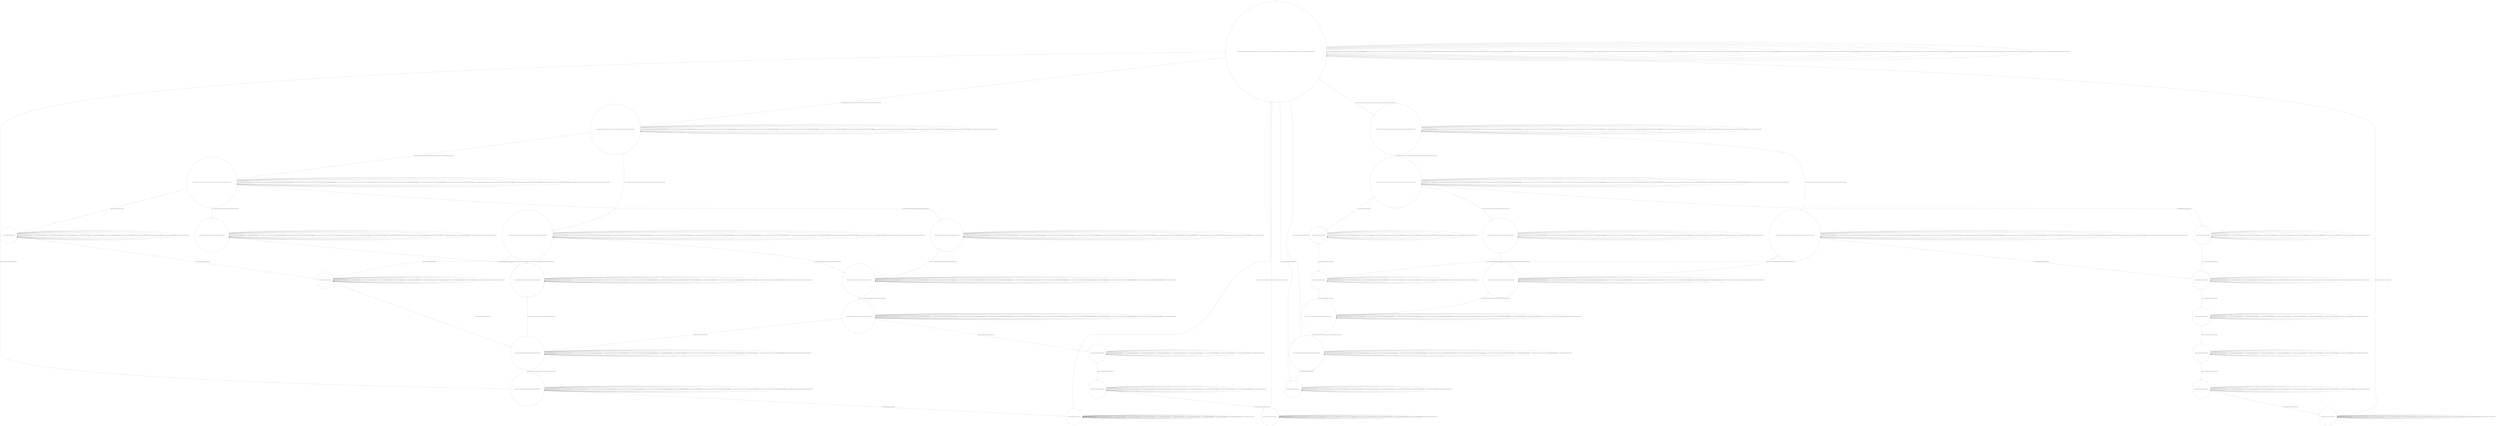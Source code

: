 digraph g {
	edge [lblstyle="above, sloped"];
	s0 [shape="circle" label="0@[((DOL and TEA and not TON and not CAP and not EUR and not COF) or (EUR and COF and not DOL and not TEA and not TON and not CAP) or (DOL and CAP and TON and not TEA and not EUR and not COF) or (EUR and CAP and TON and not DOL and not TEA and not COF) or (EUR and COF and TEA and TON and not DOL and not CAP) or (DOL and COF and TEA and CAP and TON and not EUR))]"];
	s1 [shape="circle" label="1@[((DOL and TEA and not TON and not CAP and not EUR and not COF) or (DOL and CAP and TON and not TEA and not EUR and not COF) or (DOL and COF and TEA and CAP and TON and not EUR))]"];
	s2 [shape="circle" label="2@[((EUR and COF and not DOL and not TEA and not TON and not CAP) or (EUR and CAP and TON and not DOL and not TEA and not COF) or (EUR and COF and TEA and TON and not DOL and not CAP))]"];
	s3 [shape="circle" label="3@[((DOL and TEA and not TON and not CAP and not EUR and not COF) or (DOL and CAP and TON and not TEA and not EUR and not COF) or (DOL and COF and TEA and CAP and TON and not EUR))]"];
	s4 [shape="circle" label="4@[((DOL and TEA and not TON and not CAP and not EUR and not COF) or (DOL and CAP and TON and not TEA and not EUR and not COF) or (DOL and COF and TEA and CAP and TON and not EUR))]"];
	s5 [shape="circle" label="5@[((EUR and COF and not DOL and not TEA and not TON and not CAP) or (EUR and CAP and TON and not DOL and not TEA and not COF) or (EUR and COF and TEA and TON and not DOL and not CAP))]"];
	s6 [shape="circle" label="6@[((EUR and COF and not DOL and not TEA and not TON and not CAP) or (EUR and CAP and TON and not DOL and not TEA and not COF) or (EUR and COF and TEA and TON and not DOL and not CAP))]"];
	s7 [shape="circle" label="7@[((DOL and CAP and TON and not TEA and not EUR and not COF) or (DOL and COF and TEA and CAP and TON and not EUR))]"];
	s8 [shape="circle" label="8@[((DOL and TEA and not TON and not CAP and not EUR and not COF) or (DOL and COF and TEA and CAP and TON and not EUR))]"];
	s9 [shape="circle" label="9@[((DOL and CAP and TON and not TEA and not EUR and not COF) or (DOL and COF and TEA and CAP and TON and not EUR))]"];
	s10 [shape="circle" label="10@[((DOL and TEA and not TON and not CAP and not EUR and not COF) or (DOL and COF and TEA and CAP and TON and not EUR))]"];
	s11 [shape="circle" label="11@[((EUR and CAP and TON and not DOL and not TEA and not COF))]"];
	s12 [shape="circle" label="12@[((EUR and COF and not DOL and not TEA and not TON and not CAP) or (EUR and COF and TEA and TON and not DOL and not CAP))]"];
	s13 [shape="circle" label="13@[((EUR and COF and TEA and TON and not DOL and not CAP))]"];
	s14 [shape="circle" label="14@[((EUR and CAP and TON and not DOL and not TEA and not COF))]"];
	s15 [shape="circle" label="15@[((EUR and COF and not DOL and not TEA and not TON and not CAP) or (EUR and COF and TEA and TON and not DOL and not CAP))]"];
	s16 [shape="circle" label="16@[((EUR and COF and TEA and TON and not DOL and not CAP))]"];
	s17 [shape="circle" label="17@[((DOL and CAP and TON and not TEA and not EUR and not COF) or (DOL and COF and TEA and CAP and TON and not EUR))]"];
	s18 [shape="circle" label="18@[((DOL and TEA and not TON and not CAP and not EUR and not COF) or (DOL and COF and TEA and CAP and TON and not EUR))]"];
	s19 [shape="circle" label="19@[((EUR and CAP and TON and not DOL and not TEA and not COF))]"];
	s20 [shape="circle" label="20@[((EUR and COF and not DOL and not TEA and not TON and not CAP) or (EUR and COF and TEA and TON and not DOL and not CAP))]"];
	s21 [shape="circle" label="21@[((DOL and CAP and TON and not TEA and not EUR and not COF))]"];
	s22 [shape="circle" label="22@[((DOL and TEA and not TON and not CAP and not EUR and not COF) or (DOL and COF and TEA and CAP and TON and not EUR))]"];
	s23 [shape="circle" label="23@[((EUR and CAP and TON and not DOL and not TEA and not COF))]"];
	s24 [shape="circle" label="24@[((EUR and COF and not DOL and not TEA and not TON and not CAP) or (EUR and COF and TEA and TON and not DOL and not CAP))]"];
	s25 [shape="circle" label="25@[((DOL and CAP and TON and not TEA and not EUR and not COF))]"];
	s26 [shape="circle" label="26@[((EUR and CAP and TON and not DOL and not TEA and not COF))]"];
	s27 [shape="circle" label="27@[((EUR and COF and TEA and TON and not DOL and not CAP))]"];
	s28 [shape="circle" label="28@[((DOL and CAP and TON and not TEA and not EUR and not COF))]"];
	s29 [shape="circle" label="29@[((EUR and CAP and TON and not DOL and not TEA and not COF))]"];
	s30 [shape="circle" label="30@[((DOL and COF and TEA and CAP and TON and not EUR))]"];
	s31 [shape="circle" label="31@[((DOL and COF and TEA and CAP and TON and not EUR))]"];
	s32 [shape="circle" label="32@[((DOL and COF and TEA and CAP and TON and not EUR))]"];
	s0 -> s0 [label="cap / nok() [((DOL and CAP and TON and not TEA and not EUR and not COF) or (EUR and CAP and TON and not DOL and not TEA and not COF) or (DOL and COF and TEA and CAP and TON and not EUR))]"];
	s0 -> s0 [label="coffee / nok() [((EUR and COF and not DOL and not TEA and not TON and not CAP) or (DOL and CAP and TON and not TEA and not EUR and not COF) or (EUR and CAP and TON and not DOL and not TEA and not COF) or (EUR and COF and TEA and TON and not DOL and not CAP) or (DOL and COF and TEA and CAP and TON and not EUR))]"];
	s0 -> s0 [label="cup_taken / nok() [((DOL and TEA and not TON and not CAP and not EUR and not COF) or (EUR and COF and not DOL and not TEA and not TON and not CAP) or (DOL and CAP and TON and not TEA and not EUR and not COF) or (EUR and CAP and TON and not DOL and not TEA and not COF) or (EUR and COF and TEA and TON and not DOL and not CAP) or (DOL and COF and TEA and CAP and TON and not EUR))]"];
	s0 -> s0 [label="display_done / nok() [((DOL and TEA and not TON and not CAP and not EUR and not COF) or (EUR and COF and not DOL and not TEA and not TON and not CAP) or (DOL and CAP and TON and not TEA and not EUR and not COF) or (EUR and CAP and TON and not DOL and not TEA and not COF) or (EUR and COF and TEA and TON and not DOL and not CAP) or (DOL and COF and TEA and CAP and TON and not EUR))]"];
	s0 -> s1 [label="dollar / ok() [((DOL and TEA and not TON and not CAP and not EUR and not COF) or (DOL and CAP and TON and not TEA and not EUR and not COF) or (DOL and COF and TEA and CAP and TON and not EUR))]"];
	s0 -> s2 [label="euro / ok() [((EUR and COF and not DOL and not TEA and not TON and not CAP) or (EUR and CAP and TON and not DOL and not TEA and not COF) or (EUR and COF and TEA and TON and not DOL and not CAP))]"];
	s0 -> s0 [label="no_sugar / nok() [((DOL and TEA and not TON and not CAP and not EUR and not COF) or (EUR and COF and not DOL and not TEA and not TON and not CAP) or (DOL and CAP and TON and not TEA and not EUR and not COF) or (EUR and CAP and TON and not DOL and not TEA and not COF) or (EUR and COF and TEA and TON and not DOL and not CAP) or (DOL and COF and TEA and CAP and TON and not EUR))]"];
	s0 -> s0 [label="pour_coffee / nok() [((EUR and COF and not DOL and not TEA and not TON and not CAP) or (DOL and CAP and TON and not TEA and not EUR and not COF) or (EUR and CAP and TON and not DOL and not TEA and not COF) or (EUR and COF and TEA and TON and not DOL and not CAP) or (DOL and COF and TEA and CAP and TON and not EUR))]"];
	s0 -> s0 [label="pour_milk / nok() [((DOL and CAP and TON and not TEA and not EUR and not COF) or (EUR and CAP and TON and not DOL and not TEA and not COF) or (DOL and COF and TEA and CAP and TON and not EUR))]"];
	s0 -> s0 [label="pour_sugar / nok() [((DOL and TEA and not TON and not CAP and not EUR and not COF) or (EUR and COF and not DOL and not TEA and not TON and not CAP) or (DOL and CAP and TON and not TEA and not EUR and not COF) or (EUR and CAP and TON and not DOL and not TEA and not COF) or (EUR and COF and TEA and TON and not DOL and not CAP) or (DOL and COF and TEA and CAP and TON and not EUR))]"];
	s0 -> s0 [label="pour_tea / nok() [((DOL and TEA and not TON and not CAP and not EUR and not COF) or (EUR and COF and TEA and TON and not DOL and not CAP) or (DOL and COF and TEA and CAP and TON and not EUR))]"];
	s0 -> s0 [label="ring / nok() [((DOL and CAP and TON and not TEA and not EUR and not COF) or (EUR and CAP and TON and not DOL and not TEA and not COF) or (EUR and COF and TEA and TON and not DOL and not CAP) or (DOL and COF and TEA and CAP and TON and not EUR))]"];
	s0 -> s0 [label="sugar / nok() [((DOL and TEA and not TON and not CAP and not EUR and not COF) or (EUR and COF and not DOL and not TEA and not TON and not CAP) or (DOL and CAP and TON and not TEA and not EUR and not COF) or (EUR and CAP and TON and not DOL and not TEA and not COF) or (EUR and COF and TEA and TON and not DOL and not CAP) or (DOL and COF and TEA and CAP and TON and not EUR))]"];
	s0 -> s0 [label="tea / nok() [((DOL and TEA and not TON and not CAP and not EUR and not COF) or (EUR and COF and TEA and TON and not DOL and not CAP) or (DOL and COF and TEA and CAP and TON and not EUR))]"];
	s1 -> s1 [label="cap / nok() [((DOL and CAP and TON and not TEA and not EUR and not COF) or (DOL and COF and TEA and CAP and TON and not EUR))]"];
	s1 -> s1 [label="coffee / nok() [((DOL and CAP and TON and not TEA and not EUR and not COF) or (DOL and COF and TEA and CAP and TON and not EUR))]"];
	s1 -> s1 [label="cup_taken / nok() [((DOL and TEA and not TON and not CAP and not EUR and not COF) or (DOL and CAP and TON and not TEA and not EUR and not COF) or (DOL and COF and TEA and CAP and TON and not EUR))]"];
	s1 -> s1 [label="display_done / nok() [((DOL and TEA and not TON and not CAP and not EUR and not COF) or (DOL and CAP and TON and not TEA and not EUR and not COF) or (DOL and COF and TEA and CAP and TON and not EUR))]"];
	s1 -> s1 [label="dollar / nok() [((DOL and TEA and not TON and not CAP and not EUR and not COF) or (DOL and CAP and TON and not TEA and not EUR and not COF) or (DOL and COF and TEA and CAP and TON and not EUR))]"];
	s1 -> s3 [label="no_sugar / ok() [((DOL and TEA and not TON and not CAP and not EUR and not COF) or (DOL and CAP and TON and not TEA and not EUR and not COF) or (DOL and COF and TEA and CAP and TON and not EUR))]"];
	s1 -> s1 [label="pour_coffee / nok() [((DOL and CAP and TON and not TEA and not EUR and not COF) or (DOL and COF and TEA and CAP and TON and not EUR))]"];
	s1 -> s1 [label="pour_milk / nok() [((DOL and CAP and TON and not TEA and not EUR and not COF) or (DOL and COF and TEA and CAP and TON and not EUR))]"];
	s1 -> s1 [label="pour_sugar / nok() [((DOL and TEA and not TON and not CAP and not EUR and not COF) or (DOL and CAP and TON and not TEA and not EUR and not COF) or (DOL and COF and TEA and CAP and TON and not EUR))]"];
	s1 -> s1 [label="pour_tea / nok() [((DOL and TEA and not TON and not CAP and not EUR and not COF) or (DOL and COF and TEA and CAP and TON and not EUR))]"];
	s1 -> s1 [label="ring / nok() [((DOL and CAP and TON and not TEA and not EUR and not COF) or (DOL and COF and TEA and CAP and TON and not EUR))]"];
	s1 -> s4 [label="sugar / ok() [((DOL and TEA and not TON and not CAP and not EUR and not COF) or (DOL and CAP and TON and not TEA and not EUR and not COF) or (DOL and COF and TEA and CAP and TON and not EUR))]"];
	s1 -> s1 [label="tea / nok() [((DOL and TEA and not TON and not CAP and not EUR and not COF) or (DOL and COF and TEA and CAP and TON and not EUR))]"];
	s2 -> s2 [label="cap / nok() [((EUR and CAP and TON and not DOL and not TEA and not COF))]"];
	s2 -> s2 [label="coffee / nok() [((EUR and COF and not DOL and not TEA and not TON and not CAP) or (EUR and CAP and TON and not DOL and not TEA and not COF) or (EUR and COF and TEA and TON and not DOL and not CAP))]"];
	s2 -> s2 [label="cup_taken / nok() [((EUR and COF and not DOL and not TEA and not TON and not CAP) or (EUR and CAP and TON and not DOL and not TEA and not COF) or (EUR and COF and TEA and TON and not DOL and not CAP))]"];
	s2 -> s2 [label="display_done / nok() [((EUR and COF and not DOL and not TEA and not TON and not CAP) or (EUR and CAP and TON and not DOL and not TEA and not COF) or (EUR and COF and TEA and TON and not DOL and not CAP))]"];
	s2 -> s2 [label="euro / nok() [((EUR and COF and not DOL and not TEA and not TON and not CAP) or (EUR and CAP and TON and not DOL and not TEA and not COF) or (EUR and COF and TEA and TON and not DOL and not CAP))]"];
	s2 -> s5 [label="no_sugar / ok() [((EUR and COF and not DOL and not TEA and not TON and not CAP) or (EUR and CAP and TON and not DOL and not TEA and not COF) or (EUR and COF and TEA and TON and not DOL and not CAP))]"];
	s2 -> s2 [label="pour_coffee / nok() [((EUR and COF and not DOL and not TEA and not TON and not CAP) or (EUR and CAP and TON and not DOL and not TEA and not COF) or (EUR and COF and TEA and TON and not DOL and not CAP))]"];
	s2 -> s2 [label="pour_milk / nok() [((EUR and CAP and TON and not DOL and not TEA and not COF))]"];
	s2 -> s2 [label="pour_sugar / nok() [((EUR and COF and not DOL and not TEA and not TON and not CAP) or (EUR and CAP and TON and not DOL and not TEA and not COF) or (EUR and COF and TEA and TON and not DOL and not CAP))]"];
	s2 -> s2 [label="pour_tea / nok() [((EUR and COF and TEA and TON and not DOL and not CAP))]"];
	s2 -> s2 [label="ring / nok() [((EUR and CAP and TON and not DOL and not TEA and not COF) or (EUR and COF and TEA and TON and not DOL and not CAP))]"];
	s2 -> s6 [label="sugar / ok() [((EUR and COF and not DOL and not TEA and not TON and not CAP) or (EUR and CAP and TON and not DOL and not TEA and not COF) or (EUR and COF and TEA and TON and not DOL and not CAP))]"];
	s2 -> s2 [label="tea / nok() [((EUR and COF and TEA and TON and not DOL and not CAP))]"];
	s3 -> s7 [label="cap / ok() [((DOL and CAP and TON and not TEA and not EUR and not COF) or (DOL and COF and TEA and CAP and TON and not EUR))]"];
	s3 -> s3 [label="coffee / Ω [((DOL and CAP and TON and not TEA and not EUR and not COF))]"];
	s3 -> s31 [label="coffee / ok() [((DOL and COF and TEA and CAP and TON and not EUR))]"];
	s3 -> s3 [label="cup_taken / nok() [((DOL and TEA and not TON and not CAP and not EUR and not COF) or (DOL and CAP and TON and not TEA and not EUR and not COF) or (DOL and COF and TEA and CAP and TON and not EUR))]"];
	s3 -> s3 [label="display_done / nok() [((DOL and TEA and not TON and not CAP and not EUR and not COF) or (DOL and CAP and TON and not TEA and not EUR and not COF) or (DOL and COF and TEA and CAP and TON and not EUR))]"];
	s3 -> s3 [label="dollar / nok() [((DOL and TEA and not TON and not CAP and not EUR and not COF) or (DOL and CAP and TON and not TEA and not EUR and not COF) or (DOL and COF and TEA and CAP and TON and not EUR))]"];
	s3 -> s3 [label="no_sugar / nok() [((DOL and TEA and not TON and not CAP and not EUR and not COF) or (DOL and CAP and TON and not TEA and not EUR and not COF) or (DOL and COF and TEA and CAP and TON and not EUR))]"];
	s3 -> s3 [label="pour_coffee / nok() [((DOL and CAP and TON and not TEA and not EUR and not COF) or (DOL and COF and TEA and CAP and TON and not EUR))]"];
	s3 -> s3 [label="pour_milk / nok() [((DOL and CAP and TON and not TEA and not EUR and not COF) or (DOL and COF and TEA and CAP and TON and not EUR))]"];
	s3 -> s3 [label="pour_sugar / nok() [((DOL and TEA and not TON and not CAP and not EUR and not COF) or (DOL and CAP and TON and not TEA and not EUR and not COF) or (DOL and COF and TEA and CAP and TON and not EUR))]"];
	s3 -> s3 [label="pour_tea / nok() [((DOL and TEA and not TON and not CAP and not EUR and not COF) or (DOL and COF and TEA and CAP and TON and not EUR))]"];
	s3 -> s3 [label="ring / nok() [((DOL and CAP and TON and not TEA and not EUR and not COF) or (DOL and COF and TEA and CAP and TON and not EUR))]"];
	s3 -> s3 [label="sugar / void() [((DOL and TEA and not TON and not CAP and not EUR and not COF) or (DOL and CAP and TON and not TEA and not EUR and not COF) or (DOL and COF and TEA and CAP and TON and not EUR))]"];
	s3 -> s8 [label="tea / ok() [((DOL and TEA and not TON and not CAP and not EUR and not COF) or (DOL and COF and TEA and CAP and TON and not EUR))]"];
	s4 -> s9 [label="cap / ok() [((DOL and CAP and TON and not TEA and not EUR and not COF) or (DOL and COF and TEA and CAP and TON and not EUR))]"];
	s4 -> s4 [label="coffee / Ω [((DOL and CAP and TON and not TEA and not EUR and not COF))]"];
	s4 -> s30 [label="coffee / ok() [((DOL and COF and TEA and CAP and TON and not EUR))]"];
	s4 -> s4 [label="cup_taken / nok() [((DOL and TEA and not TON and not CAP and not EUR and not COF) or (DOL and CAP and TON and not TEA and not EUR and not COF) or (DOL and COF and TEA and CAP and TON and not EUR))]"];
	s4 -> s4 [label="display_done / nok() [((DOL and TEA and not TON and not CAP and not EUR and not COF) or (DOL and CAP and TON and not TEA and not EUR and not COF) or (DOL and COF and TEA and CAP and TON and not EUR))]"];
	s4 -> s4 [label="dollar / nok() [((DOL and TEA and not TON and not CAP and not EUR and not COF) or (DOL and CAP and TON and not TEA and not EUR and not COF) or (DOL and COF and TEA and CAP and TON and not EUR))]"];
	s4 -> s4 [label="no_sugar / void() [((DOL and TEA and not TON and not CAP and not EUR and not COF) or (DOL and CAP and TON and not TEA and not EUR and not COF) or (DOL and COF and TEA and CAP and TON and not EUR))]"];
	s4 -> s4 [label="pour_coffee / nok() [((DOL and CAP and TON and not TEA and not EUR and not COF) or (DOL and COF and TEA and CAP and TON and not EUR))]"];
	s4 -> s4 [label="pour_milk / nok() [((DOL and CAP and TON and not TEA and not EUR and not COF) or (DOL and COF and TEA and CAP and TON and not EUR))]"];
	s4 -> s4 [label="pour_sugar / nok() [((DOL and TEA and not TON and not CAP and not EUR and not COF) or (DOL and CAP and TON and not TEA and not EUR and not COF) or (DOL and COF and TEA and CAP and TON and not EUR))]"];
	s4 -> s4 [label="pour_tea / nok() [((DOL and TEA and not TON and not CAP and not EUR and not COF) or (DOL and COF and TEA and CAP and TON and not EUR))]"];
	s4 -> s4 [label="ring / nok() [((DOL and CAP and TON and not TEA and not EUR and not COF) or (DOL and COF and TEA and CAP and TON and not EUR))]"];
	s4 -> s4 [label="sugar / nok() [((DOL and TEA and not TON and not CAP and not EUR and not COF) or (DOL and CAP and TON and not TEA and not EUR and not COF) or (DOL and COF and TEA and CAP and TON and not EUR))]"];
	s4 -> s10 [label="tea / ok() [((DOL and TEA and not TON and not CAP and not EUR and not COF) or (DOL and COF and TEA and CAP and TON and not EUR))]"];
	s5 -> s11 [label="cap / ok() [((EUR and CAP and TON and not DOL and not TEA and not COF))]"];
	s5 -> s5 [label="coffee / Ω [((EUR and CAP and TON and not DOL and not TEA and not COF))]"];
	s5 -> s12 [label="coffee / ok() [((EUR and COF and not DOL and not TEA and not TON and not CAP) or (EUR and COF and TEA and TON and not DOL and not CAP))]"];
	s5 -> s5 [label="cup_taken / nok() [((EUR and COF and not DOL and not TEA and not TON and not CAP) or (EUR and CAP and TON and not DOL and not TEA and not COF) or (EUR and COF and TEA and TON and not DOL and not CAP))]"];
	s5 -> s5 [label="display_done / nok() [((EUR and COF and not DOL and not TEA and not TON and not CAP) or (EUR and CAP and TON and not DOL and not TEA and not COF) or (EUR and COF and TEA and TON and not DOL and not CAP))]"];
	s5 -> s5 [label="euro / nok() [((EUR and COF and not DOL and not TEA and not TON and not CAP) or (EUR and CAP and TON and not DOL and not TEA and not COF) or (EUR and COF and TEA and TON and not DOL and not CAP))]"];
	s5 -> s5 [label="no_sugar / nok() [((EUR and COF and not DOL and not TEA and not TON and not CAP) or (EUR and CAP and TON and not DOL and not TEA and not COF) or (EUR and COF and TEA and TON and not DOL and not CAP))]"];
	s5 -> s5 [label="pour_coffee / nok() [((EUR and COF and not DOL and not TEA and not TON and not CAP) or (EUR and CAP and TON and not DOL and not TEA and not COF) or (EUR and COF and TEA and TON and not DOL and not CAP))]"];
	s5 -> s5 [label="pour_milk / nok() [((EUR and CAP and TON and not DOL and not TEA and not COF))]"];
	s5 -> s5 [label="pour_sugar / nok() [((EUR and COF and not DOL and not TEA and not TON and not CAP) or (EUR and CAP and TON and not DOL and not TEA and not COF) or (EUR and COF and TEA and TON and not DOL and not CAP))]"];
	s5 -> s5 [label="pour_tea / nok() [((EUR and COF and TEA and TON and not DOL and not CAP))]"];
	s5 -> s5 [label="ring / nok() [((EUR and CAP and TON and not DOL and not TEA and not COF) or (EUR and COF and TEA and TON and not DOL and not CAP))]"];
	s5 -> s5 [label="sugar / void() [((EUR and COF and not DOL and not TEA and not TON and not CAP) or (EUR and CAP and TON and not DOL and not TEA and not COF) or (EUR and COF and TEA and TON and not DOL and not CAP))]"];
	s5 -> s13 [label="tea / ok() [((EUR and COF and TEA and TON and not DOL and not CAP))]"];
	s6 -> s14 [label="cap / ok() [((EUR and CAP and TON and not DOL and not TEA and not COF))]"];
	s6 -> s15 [label="coffee / ok() [((EUR and COF and not DOL and not TEA and not TON and not CAP) or (EUR and COF and TEA and TON and not DOL and not CAP))]"];
	s6 -> s6 [label="coffee / Ω [((EUR and CAP and TON and not DOL and not TEA and not COF))]"];
	s6 -> s6 [label="cup_taken / nok() [((EUR and COF and not DOL and not TEA and not TON and not CAP) or (EUR and CAP and TON and not DOL and not TEA and not COF) or (EUR and COF and TEA and TON and not DOL and not CAP))]"];
	s6 -> s6 [label="display_done / nok() [((EUR and COF and not DOL and not TEA and not TON and not CAP) or (EUR and CAP and TON and not DOL and not TEA and not COF) or (EUR and COF and TEA and TON and not DOL and not CAP))]"];
	s6 -> s6 [label="euro / nok() [((EUR and COF and not DOL and not TEA and not TON and not CAP) or (EUR and CAP and TON and not DOL and not TEA and not COF) or (EUR and COF and TEA and TON and not DOL and not CAP))]"];
	s6 -> s6 [label="no_sugar / void() [((EUR and COF and not DOL and not TEA and not TON and not CAP) or (EUR and CAP and TON and not DOL and not TEA and not COF) or (EUR and COF and TEA and TON and not DOL and not CAP))]"];
	s6 -> s6 [label="pour_coffee / nok() [((EUR and COF and not DOL and not TEA and not TON and not CAP) or (EUR and CAP and TON and not DOL and not TEA and not COF) or (EUR and COF and TEA and TON and not DOL and not CAP))]"];
	s6 -> s6 [label="pour_milk / nok() [((EUR and CAP and TON and not DOL and not TEA and not COF))]"];
	s6 -> s6 [label="pour_sugar / nok() [((EUR and COF and not DOL and not TEA and not TON and not CAP) or (EUR and CAP and TON and not DOL and not TEA and not COF) or (EUR and COF and TEA and TON and not DOL and not CAP))]"];
	s6 -> s6 [label="pour_tea / nok() [((EUR and COF and TEA and TON and not DOL and not CAP))]"];
	s6 -> s6 [label="ring / nok() [((EUR and CAP and TON and not DOL and not TEA and not COF) or (EUR and COF and TEA and TON and not DOL and not CAP))]"];
	s6 -> s6 [label="sugar / nok() [((EUR and COF and not DOL and not TEA and not TON and not CAP) or (EUR and CAP and TON and not DOL and not TEA and not COF) or (EUR and COF and TEA and TON and not DOL and not CAP))]"];
	s6 -> s16 [label="tea / ok() [((EUR and COF and TEA and TON and not DOL and not CAP))]"];
	s7 -> s7 [label="cap / nok() [((DOL and CAP and TON and not TEA and not EUR and not COF) or (DOL and COF and TEA and CAP and TON and not EUR))]"];
	s7 -> s7 [label="coffee / void() [((DOL and CAP and TON and not TEA and not EUR and not COF) or (DOL and COF and TEA and CAP and TON and not EUR))]"];
	s7 -> s7 [label="cup_taken / nok() [((DOL and CAP and TON and not TEA and not EUR and not COF) or (DOL and COF and TEA and CAP and TON and not EUR))]"];
	s7 -> s7 [label="display_done / nok() [((DOL and CAP and TON and not TEA and not EUR and not COF) or (DOL and COF and TEA and CAP and TON and not EUR))]"];
	s7 -> s7 [label="dollar / nok() [((DOL and CAP and TON and not TEA and not EUR and not COF) or (DOL and COF and TEA and CAP and TON and not EUR))]"];
	s7 -> s7 [label="no_sugar / nok() [((DOL and CAP and TON and not TEA and not EUR and not COF) or (DOL and COF and TEA and CAP and TON and not EUR))]"];
	s7 -> s7 [label="pour_coffee / nok() [((DOL and CAP and TON and not TEA and not EUR and not COF) or (DOL and COF and TEA and CAP and TON and not EUR))]"];
	s7 -> s17 [label="pour_milk / ok() [((DOL and CAP and TON and not TEA and not EUR and not COF) or (DOL and COF and TEA and CAP and TON and not EUR))]"];
	s7 -> s7 [label="pour_sugar / nok() [((DOL and CAP and TON and not TEA and not EUR and not COF) or (DOL and COF and TEA and CAP and TON and not EUR))]"];
	s7 -> s7 [label="pour_tea / nok() [((DOL and COF and TEA and CAP and TON and not EUR))]"];
	s7 -> s7 [label="ring / nok() [((DOL and CAP and TON and not TEA and not EUR and not COF) or (DOL and COF and TEA and CAP and TON and not EUR))]"];
	s7 -> s7 [label="sugar / nok() [((DOL and CAP and TON and not TEA and not EUR and not COF) or (DOL and COF and TEA and CAP and TON and not EUR))]"];
	s7 -> s7 [label="tea / void() [((DOL and COF and TEA and CAP and TON and not EUR))]"];
	s8 -> s8 [label="cap / void() [((DOL and COF and TEA and CAP and TON and not EUR))]"];
	s8 -> s8 [label="coffee / void() [((DOL and COF and TEA and CAP and TON and not EUR))]"];
	s8 -> s8 [label="cup_taken / nok() [((DOL and TEA and not TON and not CAP and not EUR and not COF) or (DOL and COF and TEA and CAP and TON and not EUR))]"];
	s8 -> s8 [label="display_done / nok() [((DOL and TEA and not TON and not CAP and not EUR and not COF) or (DOL and COF and TEA and CAP and TON and not EUR))]"];
	s8 -> s8 [label="dollar / nok() [((DOL and TEA and not TON and not CAP and not EUR and not COF) or (DOL and COF and TEA and CAP and TON and not EUR))]"];
	s8 -> s8 [label="no_sugar / nok() [((DOL and TEA and not TON and not CAP and not EUR and not COF) or (DOL and COF and TEA and CAP and TON and not EUR))]"];
	s8 -> s8 [label="pour_coffee / nok() [((DOL and COF and TEA and CAP and TON and not EUR))]"];
	s8 -> s8 [label="pour_milk / nok() [((DOL and COF and TEA and CAP and TON and not EUR))]"];
	s8 -> s8 [label="pour_sugar / nok() [((DOL and TEA and not TON and not CAP and not EUR and not COF) or (DOL and COF and TEA and CAP and TON and not EUR))]"];
	s8 -> s18 [label="pour_tea / ok() [((DOL and TEA and not TON and not CAP and not EUR and not COF) or (DOL and COF and TEA and CAP and TON and not EUR))]"];
	s8 -> s8 [label="ring / nok() [((DOL and COF and TEA and CAP and TON and not EUR))]"];
	s8 -> s8 [label="sugar / nok() [((DOL and TEA and not TON and not CAP and not EUR and not COF) or (DOL and COF and TEA and CAP and TON and not EUR))]"];
	s8 -> s8 [label="tea / nok() [((DOL and TEA and not TON and not CAP and not EUR and not COF) or (DOL and COF and TEA and CAP and TON and not EUR))]"];
	s9 -> s9 [label="cap / nok() [((DOL and CAP and TON and not TEA and not EUR and not COF) or (DOL and COF and TEA and CAP and TON and not EUR))]"];
	s9 -> s9 [label="coffee / void() [((DOL and CAP and TON and not TEA and not EUR and not COF) or (DOL and COF and TEA and CAP and TON and not EUR))]"];
	s9 -> s9 [label="cup_taken / nok() [((DOL and CAP and TON and not TEA and not EUR and not COF) or (DOL and COF and TEA and CAP and TON and not EUR))]"];
	s9 -> s9 [label="display_done / nok() [((DOL and CAP and TON and not TEA and not EUR and not COF) or (DOL and COF and TEA and CAP and TON and not EUR))]"];
	s9 -> s9 [label="dollar / nok() [((DOL and CAP and TON and not TEA and not EUR and not COF) or (DOL and COF and TEA and CAP and TON and not EUR))]"];
	s9 -> s9 [label="no_sugar / nok() [((DOL and CAP and TON and not TEA and not EUR and not COF) or (DOL and COF and TEA and CAP and TON and not EUR))]"];
	s9 -> s9 [label="pour_coffee / nok() [((DOL and CAP and TON and not TEA and not EUR and not COF) or (DOL and COF and TEA and CAP and TON and not EUR))]"];
	s9 -> s9 [label="pour_milk / nok() [((DOL and CAP and TON and not TEA and not EUR and not COF) or (DOL and COF and TEA and CAP and TON and not EUR))]"];
	s9 -> s7 [label="pour_sugar / ok() [((DOL and CAP and TON and not TEA and not EUR and not COF) or (DOL and COF and TEA and CAP and TON and not EUR))]"];
	s9 -> s9 [label="pour_tea / nok() [((DOL and COF and TEA and CAP and TON and not EUR))]"];
	s9 -> s9 [label="ring / nok() [((DOL and CAP and TON and not TEA and not EUR and not COF) or (DOL and COF and TEA and CAP and TON and not EUR))]"];
	s9 -> s9 [label="sugar / nok() [((DOL and CAP and TON and not TEA and not EUR and not COF) or (DOL and COF and TEA and CAP and TON and not EUR))]"];
	s9 -> s9 [label="tea / void() [((DOL and COF and TEA and CAP and TON and not EUR))]"];
	s10 -> s10 [label="cap / void() [((DOL and COF and TEA and CAP and TON and not EUR))]"];
	s10 -> s10 [label="coffee / void() [((DOL and COF and TEA and CAP and TON and not EUR))]"];
	s10 -> s10 [label="cup_taken / nok() [((DOL and TEA and not TON and not CAP and not EUR and not COF) or (DOL and COF and TEA and CAP and TON and not EUR))]"];
	s10 -> s10 [label="display_done / nok() [((DOL and TEA and not TON and not CAP and not EUR and not COF) or (DOL and COF and TEA and CAP and TON and not EUR))]"];
	s10 -> s10 [label="dollar / nok() [((DOL and TEA and not TON and not CAP and not EUR and not COF) or (DOL and COF and TEA and CAP and TON and not EUR))]"];
	s10 -> s10 [label="no_sugar / nok() [((DOL and TEA and not TON and not CAP and not EUR and not COF) or (DOL and COF and TEA and CAP and TON and not EUR))]"];
	s10 -> s10 [label="pour_coffee / nok() [((DOL and COF and TEA and CAP and TON and not EUR))]"];
	s10 -> s10 [label="pour_milk / nok() [((DOL and COF and TEA and CAP and TON and not EUR))]"];
	s10 -> s8 [label="pour_sugar / ok() [((DOL and TEA and not TON and not CAP and not EUR and not COF) or (DOL and COF and TEA and CAP and TON and not EUR))]"];
	s10 -> s10 [label="pour_tea / nok() [((DOL and TEA and not TON and not CAP and not EUR and not COF) or (DOL and COF and TEA and CAP and TON and not EUR))]"];
	s10 -> s10 [label="ring / nok() [((DOL and COF and TEA and CAP and TON and not EUR))]"];
	s10 -> s10 [label="sugar / nok() [((DOL and TEA and not TON and not CAP and not EUR and not COF) or (DOL and COF and TEA and CAP and TON and not EUR))]"];
	s10 -> s10 [label="tea / nok() [((DOL and TEA and not TON and not CAP and not EUR and not COF) or (DOL and COF and TEA and CAP and TON and not EUR))]"];
	s11 -> s11 [label="cap / nok() [((EUR and CAP and TON and not DOL and not TEA and not COF))]"];
	s11 -> s11 [label="coffee / void() [((EUR and CAP and TON and not DOL and not TEA and not COF))]"];
	s11 -> s11 [label="cup_taken / nok() [((EUR and CAP and TON and not DOL and not TEA and not COF))]"];
	s11 -> s11 [label="display_done / nok() [((EUR and CAP and TON and not DOL and not TEA and not COF))]"];
	s11 -> s11 [label="euro / nok() [((EUR and CAP and TON and not DOL and not TEA and not COF))]"];
	s11 -> s11 [label="no_sugar / nok() [((EUR and CAP and TON and not DOL and not TEA and not COF))]"];
	s11 -> s11 [label="pour_coffee / nok() [((EUR and CAP and TON and not DOL and not TEA and not COF))]"];
	s11 -> s19 [label="pour_milk / ok() [((EUR and CAP and TON and not DOL and not TEA and not COF))]"];
	s11 -> s11 [label="pour_sugar / nok() [((EUR and CAP and TON and not DOL and not TEA and not COF))]"];
	s11 -> s11 [label="ring / nok() [((EUR and CAP and TON and not DOL and not TEA and not COF))]"];
	s11 -> s11 [label="sugar / nok() [((EUR and CAP and TON and not DOL and not TEA and not COF))]"];
	s12 -> s12 [label="coffee / nok() [((EUR and COF and not DOL and not TEA and not TON and not CAP) or (EUR and COF and TEA and TON and not DOL and not CAP))]"];
	s12 -> s12 [label="cup_taken / nok() [((EUR and COF and not DOL and not TEA and not TON and not CAP) or (EUR and COF and TEA and TON and not DOL and not CAP))]"];
	s12 -> s12 [label="display_done / nok() [((EUR and COF and not DOL and not TEA and not TON and not CAP) or (EUR and COF and TEA and TON and not DOL and not CAP))]"];
	s12 -> s12 [label="euro / nok() [((EUR and COF and not DOL and not TEA and not TON and not CAP) or (EUR and COF and TEA and TON and not DOL and not CAP))]"];
	s12 -> s12 [label="no_sugar / nok() [((EUR and COF and not DOL and not TEA and not TON and not CAP) or (EUR and COF and TEA and TON and not DOL and not CAP))]"];
	s12 -> s20 [label="pour_coffee / ok() [((EUR and COF and not DOL and not TEA and not TON and not CAP) or (EUR and COF and TEA and TON and not DOL and not CAP))]"];
	s12 -> s12 [label="pour_sugar / nok() [((EUR and COF and not DOL and not TEA and not TON and not CAP) or (EUR and COF and TEA and TON and not DOL and not CAP))]"];
	s12 -> s12 [label="pour_tea / nok() [((EUR and COF and TEA and TON and not DOL and not CAP))]"];
	s12 -> s12 [label="ring / nok() [((EUR and COF and TEA and TON and not DOL and not CAP))]"];
	s12 -> s12 [label="sugar / nok() [((EUR and COF and not DOL and not TEA and not TON and not CAP) or (EUR and COF and TEA and TON and not DOL and not CAP))]"];
	s12 -> s12 [label="tea / void() [((EUR and COF and TEA and TON and not DOL and not CAP))]"];
	s13 -> s13 [label="coffee / void() [((EUR and COF and TEA and TON and not DOL and not CAP))]"];
	s13 -> s13 [label="cup_taken / nok() [((EUR and COF and TEA and TON and not DOL and not CAP))]"];
	s13 -> s13 [label="display_done / nok() [((EUR and COF and TEA and TON and not DOL and not CAP))]"];
	s13 -> s13 [label="euro / nok() [((EUR and COF and TEA and TON and not DOL and not CAP))]"];
	s13 -> s13 [label="no_sugar / nok() [((EUR and COF and TEA and TON and not DOL and not CAP))]"];
	s13 -> s13 [label="pour_coffee / nok() [((EUR and COF and TEA and TON and not DOL and not CAP))]"];
	s13 -> s13 [label="pour_sugar / nok() [((EUR and COF and TEA and TON and not DOL and not CAP))]"];
	s13 -> s20 [label="pour_tea / ok() [((EUR and COF and TEA and TON and not DOL and not CAP))]"];
	s13 -> s13 [label="ring / nok() [((EUR and COF and TEA and TON and not DOL and not CAP))]"];
	s13 -> s13 [label="sugar / nok() [((EUR and COF and TEA and TON and not DOL and not CAP))]"];
	s13 -> s13 [label="tea / nok() [((EUR and COF and TEA and TON and not DOL and not CAP))]"];
	s14 -> s14 [label="cap / nok() [((EUR and CAP and TON and not DOL and not TEA and not COF))]"];
	s14 -> s14 [label="coffee / void() [((EUR and CAP and TON and not DOL and not TEA and not COF))]"];
	s14 -> s14 [label="cup_taken / nok() [((EUR and CAP and TON and not DOL and not TEA and not COF))]"];
	s14 -> s14 [label="display_done / nok() [((EUR and CAP and TON and not DOL and not TEA and not COF))]"];
	s14 -> s14 [label="euro / nok() [((EUR and CAP and TON and not DOL and not TEA and not COF))]"];
	s14 -> s14 [label="no_sugar / nok() [((EUR and CAP and TON and not DOL and not TEA and not COF))]"];
	s14 -> s14 [label="pour_coffee / nok() [((EUR and CAP and TON and not DOL and not TEA and not COF))]"];
	s14 -> s14 [label="pour_milk / nok() [((EUR and CAP and TON and not DOL and not TEA and not COF))]"];
	s14 -> s11 [label="pour_sugar / ok() [((EUR and CAP and TON and not DOL and not TEA and not COF))]"];
	s14 -> s14 [label="ring / nok() [((EUR and CAP and TON and not DOL and not TEA and not COF))]"];
	s14 -> s14 [label="sugar / nok() [((EUR and CAP and TON and not DOL and not TEA and not COF))]"];
	s15 -> s15 [label="coffee / nok() [((EUR and COF and not DOL and not TEA and not TON and not CAP) or (EUR and COF and TEA and TON and not DOL and not CAP))]"];
	s15 -> s15 [label="cup_taken / nok() [((EUR and COF and not DOL and not TEA and not TON and not CAP) or (EUR and COF and TEA and TON and not DOL and not CAP))]"];
	s15 -> s15 [label="display_done / nok() [((EUR and COF and not DOL and not TEA and not TON and not CAP) or (EUR and COF and TEA and TON and not DOL and not CAP))]"];
	s15 -> s15 [label="euro / nok() [((EUR and COF and not DOL and not TEA and not TON and not CAP) or (EUR and COF and TEA and TON and not DOL and not CAP))]"];
	s15 -> s15 [label="no_sugar / nok() [((EUR and COF and not DOL and not TEA and not TON and not CAP) or (EUR and COF and TEA and TON and not DOL and not CAP))]"];
	s15 -> s15 [label="pour_coffee / nok() [((EUR and COF and not DOL and not TEA and not TON and not CAP) or (EUR and COF and TEA and TON and not DOL and not CAP))]"];
	s15 -> s12 [label="pour_sugar / ok() [((EUR and COF and not DOL and not TEA and not TON and not CAP) or (EUR and COF and TEA and TON and not DOL and not CAP))]"];
	s15 -> s15 [label="pour_tea / nok() [((EUR and COF and TEA and TON and not DOL and not CAP))]"];
	s15 -> s15 [label="ring / nok() [((EUR and COF and TEA and TON and not DOL and not CAP))]"];
	s15 -> s15 [label="sugar / nok() [((EUR and COF and not DOL and not TEA and not TON and not CAP) or (EUR and COF and TEA and TON and not DOL and not CAP))]"];
	s15 -> s15 [label="tea / void() [((EUR and COF and TEA and TON and not DOL and not CAP))]"];
	s16 -> s16 [label="coffee / void() [((EUR and COF and TEA and TON and not DOL and not CAP))]"];
	s16 -> s16 [label="cup_taken / nok() [((EUR and COF and TEA and TON and not DOL and not CAP))]"];
	s16 -> s16 [label="display_done / nok() [((EUR and COF and TEA and TON and not DOL and not CAP))]"];
	s16 -> s16 [label="euro / nok() [((EUR and COF and TEA and TON and not DOL and not CAP))]"];
	s16 -> s16 [label="no_sugar / nok() [((EUR and COF and TEA and TON and not DOL and not CAP))]"];
	s16 -> s16 [label="pour_coffee / nok() [((EUR and COF and TEA and TON and not DOL and not CAP))]"];
	s16 -> s13 [label="pour_sugar / ok() [((EUR and COF and TEA and TON and not DOL and not CAP))]"];
	s16 -> s16 [label="pour_tea / nok() [((EUR and COF and TEA and TON and not DOL and not CAP))]"];
	s16 -> s16 [label="ring / nok() [((EUR and COF and TEA and TON and not DOL and not CAP))]"];
	s16 -> s16 [label="sugar / nok() [((EUR and COF and TEA and TON and not DOL and not CAP))]"];
	s16 -> s16 [label="tea / nok() [((EUR and COF and TEA and TON and not DOL and not CAP))]"];
	s17 -> s17 [label="cap / nok() [((DOL and CAP and TON and not TEA and not EUR and not COF) or (DOL and COF and TEA and CAP and TON and not EUR))]"];
	s17 -> s17 [label="coffee / nok() [((DOL and CAP and TON and not TEA and not EUR and not COF) or (DOL and COF and TEA and CAP and TON and not EUR))]"];
	s17 -> s17 [label="cup_taken / nok() [((DOL and CAP and TON and not TEA and not EUR and not COF) or (DOL and COF and TEA and CAP and TON and not EUR))]"];
	s17 -> s17 [label="display_done / nok() [((DOL and CAP and TON and not TEA and not EUR and not COF) or (DOL and COF and TEA and CAP and TON and not EUR))]"];
	s17 -> s17 [label="dollar / nok() [((DOL and CAP and TON and not TEA and not EUR and not COF) or (DOL and COF and TEA and CAP and TON and not EUR))]"];
	s17 -> s17 [label="no_sugar / nok() [((DOL and CAP and TON and not TEA and not EUR and not COF) or (DOL and COF and TEA and CAP and TON and not EUR))]"];
	s17 -> s21 [label="pour_coffee / ok() [((DOL and CAP and TON and not TEA and not EUR and not COF))]"];
	s17 -> s18 [label="pour_coffee / ok() [((DOL and COF and TEA and CAP and TON and not EUR))]"];
	s17 -> s17 [label="pour_milk / nok() [((DOL and CAP and TON and not TEA and not EUR and not COF) or (DOL and COF and TEA and CAP and TON and not EUR))]"];
	s17 -> s17 [label="pour_sugar / nok() [((DOL and CAP and TON and not TEA and not EUR and not COF) or (DOL and COF and TEA and CAP and TON and not EUR))]"];
	s17 -> s17 [label="pour_tea / nok() [((DOL and COF and TEA and CAP and TON and not EUR))]"];
	s17 -> s17 [label="ring / nok() [((DOL and CAP and TON and not TEA and not EUR and not COF) or (DOL and COF and TEA and CAP and TON and not EUR))]"];
	s17 -> s17 [label="sugar / nok() [((DOL and CAP and TON and not TEA and not EUR and not COF) or (DOL and COF and TEA and CAP and TON and not EUR))]"];
	s17 -> s17 [label="tea / nok() [((DOL and COF and TEA and CAP and TON and not EUR))]"];
	s18 -> s18 [label="cap / nok() [((DOL and COF and TEA and CAP and TON and not EUR))]"];
	s18 -> s18 [label="coffee / nok() [((DOL and COF and TEA and CAP and TON and not EUR))]"];
	s18 -> s18 [label="cup_taken / nok() [((DOL and TEA and not TON and not CAP and not EUR and not COF) or (DOL and COF and TEA and CAP and TON and not EUR))]"];
	s18 -> s22 [label="display_done / ok() [((DOL and TEA and not TON and not CAP and not EUR and not COF) or (DOL and COF and TEA and CAP and TON and not EUR))]"];
	s18 -> s18 [label="dollar / nok() [((DOL and TEA and not TON and not CAP and not EUR and not COF) or (DOL and COF and TEA and CAP and TON and not EUR))]"];
	s18 -> s18 [label="no_sugar / nok() [((DOL and TEA and not TON and not CAP and not EUR and not COF) or (DOL and COF and TEA and CAP and TON and not EUR))]"];
	s18 -> s18 [label="pour_coffee / nok() [((DOL and COF and TEA and CAP and TON and not EUR))]"];
	s18 -> s18 [label="pour_milk / nok() [((DOL and COF and TEA and CAP and TON and not EUR))]"];
	s18 -> s18 [label="pour_sugar / nok() [((DOL and TEA and not TON and not CAP and not EUR and not COF) or (DOL and COF and TEA and CAP and TON and not EUR))]"];
	s18 -> s18 [label="pour_tea / nok() [((DOL and TEA and not TON and not CAP and not EUR and not COF) or (DOL and COF and TEA and CAP and TON and not EUR))]"];
	s18 -> s18 [label="ring / nok() [((DOL and COF and TEA and CAP and TON and not EUR))]"];
	s18 -> s18 [label="sugar / nok() [((DOL and TEA and not TON and not CAP and not EUR and not COF) or (DOL and COF and TEA and CAP and TON and not EUR))]"];
	s18 -> s18 [label="tea / nok() [((DOL and TEA and not TON and not CAP and not EUR and not COF) or (DOL and COF and TEA and CAP and TON and not EUR))]"];
	s19 -> s19 [label="cap / nok() [((EUR and CAP and TON and not DOL and not TEA and not COF))]"];
	s19 -> s19 [label="coffee / nok() [((EUR and CAP and TON and not DOL and not TEA and not COF))]"];
	s19 -> s19 [label="cup_taken / nok() [((EUR and CAP and TON and not DOL and not TEA and not COF))]"];
	s19 -> s19 [label="display_done / nok() [((EUR and CAP and TON and not DOL and not TEA and not COF))]"];
	s19 -> s19 [label="euro / nok() [((EUR and CAP and TON and not DOL and not TEA and not COF))]"];
	s19 -> s19 [label="no_sugar / nok() [((EUR and CAP and TON and not DOL and not TEA and not COF))]"];
	s19 -> s23 [label="pour_coffee / ok() [((EUR and CAP and TON and not DOL and not TEA and not COF))]"];
	s19 -> s19 [label="pour_milk / nok() [((EUR and CAP and TON and not DOL and not TEA and not COF))]"];
	s19 -> s19 [label="pour_sugar / nok() [((EUR and CAP and TON and not DOL and not TEA and not COF))]"];
	s19 -> s19 [label="ring / nok() [((EUR and CAP and TON and not DOL and not TEA and not COF))]"];
	s19 -> s19 [label="sugar / nok() [((EUR and CAP and TON and not DOL and not TEA and not COF))]"];
	s20 -> s20 [label="coffee / nok() [((EUR and COF and not DOL and not TEA and not TON and not CAP) or (EUR and COF and TEA and TON and not DOL and not CAP))]"];
	s20 -> s20 [label="cup_taken / nok() [((EUR and COF and not DOL and not TEA and not TON and not CAP) or (EUR and COF and TEA and TON and not DOL and not CAP))]"];
	s20 -> s24 [label="display_done / ok() [((EUR and COF and not DOL and not TEA and not TON and not CAP) or (EUR and COF and TEA and TON and not DOL and not CAP))]"];
	s20 -> s20 [label="euro / nok() [((EUR and COF and not DOL and not TEA and not TON and not CAP) or (EUR and COF and TEA and TON and not DOL and not CAP))]"];
	s20 -> s20 [label="no_sugar / nok() [((EUR and COF and not DOL and not TEA and not TON and not CAP) or (EUR and COF and TEA and TON and not DOL and not CAP))]"];
	s20 -> s20 [label="pour_coffee / nok() [((EUR and COF and not DOL and not TEA and not TON and not CAP) or (EUR and COF and TEA and TON and not DOL and not CAP))]"];
	s20 -> s20 [label="pour_sugar / nok() [((EUR and COF and not DOL and not TEA and not TON and not CAP) or (EUR and COF and TEA and TON and not DOL and not CAP))]"];
	s20 -> s20 [label="pour_tea / nok() [((EUR and COF and TEA and TON and not DOL and not CAP))]"];
	s20 -> s20 [label="ring / nok() [((EUR and COF and TEA and TON and not DOL and not CAP))]"];
	s20 -> s20 [label="sugar / nok() [((EUR and COF and not DOL and not TEA and not TON and not CAP) or (EUR and COF and TEA and TON and not DOL and not CAP))]"];
	s20 -> s20 [label="tea / nok() [((EUR and COF and TEA and TON and not DOL and not CAP))]"];
	s21 -> s21 [label="cap / nok() [((DOL and CAP and TON and not TEA and not EUR and not COF))]"];
	s21 -> s21 [label="coffee / nok() [((DOL and CAP and TON and not TEA and not EUR and not COF))]"];
	s21 -> s21 [label="cup_taken / nok() [((DOL and CAP and TON and not TEA and not EUR and not COF))]"];
	s21 -> s25 [label="display_done / ok() [((DOL and CAP and TON and not TEA and not EUR and not COF))]"];
	s21 -> s21 [label="dollar / nok() [((DOL and CAP and TON and not TEA and not EUR and not COF))]"];
	s21 -> s21 [label="no_sugar / nok() [((DOL and CAP and TON and not TEA and not EUR and not COF))]"];
	s21 -> s21 [label="pour_coffee / nok() [((DOL and CAP and TON and not TEA and not EUR and not COF))]"];
	s21 -> s21 [label="pour_milk / nok() [((DOL and CAP and TON and not TEA and not EUR and not COF))]"];
	s21 -> s21 [label="pour_sugar / nok() [((DOL and CAP and TON and not TEA and not EUR and not COF))]"];
	s21 -> s21 [label="ring / nok() [((DOL and CAP and TON and not TEA and not EUR and not COF))]"];
	s21 -> s21 [label="sugar / nok() [((DOL and CAP and TON and not TEA and not EUR and not COF))]"];
	s22 -> s22 [label="cap / nok() [((DOL and COF and TEA and CAP and TON and not EUR))]"];
	s22 -> s22 [label="coffee / nok() [((DOL and COF and TEA and CAP and TON and not EUR))]"];
	s22 -> s0 [label="cup_taken / ok() [((DOL and TEA and not TON and not CAP and not EUR and not COF))]"];
	s22 -> s22 [label="cup_taken / nok() [((DOL and COF and TEA and CAP and TON and not EUR))]"];
	s22 -> s22 [label="display_done / nok() [((DOL and TEA and not TON and not CAP and not EUR and not COF) or (DOL and COF and TEA and CAP and TON and not EUR))]"];
	s22 -> s22 [label="dollar / nok() [((DOL and TEA and not TON and not CAP and not EUR and not COF) or (DOL and COF and TEA and CAP and TON and not EUR))]"];
	s22 -> s22 [label="no_sugar / nok() [((DOL and TEA and not TON and not CAP and not EUR and not COF) or (DOL and COF and TEA and CAP and TON and not EUR))]"];
	s22 -> s22 [label="pour_coffee / nok() [((DOL and COF and TEA and CAP and TON and not EUR))]"];
	s22 -> s22 [label="pour_milk / nok() [((DOL and COF and TEA and CAP and TON and not EUR))]"];
	s22 -> s22 [label="pour_sugar / nok() [((DOL and TEA and not TON and not CAP and not EUR and not COF) or (DOL and COF and TEA and CAP and TON and not EUR))]"];
	s22 -> s22 [label="pour_tea / nok() [((DOL and TEA and not TON and not CAP and not EUR and not COF) or (DOL and COF and TEA and CAP and TON and not EUR))]"];
	s22 -> s32 [label="ring / ok() [((DOL and COF and TEA and CAP and TON and not EUR))]"];
	s22 -> s22 [label="sugar / nok() [((DOL and TEA and not TON and not CAP and not EUR and not COF) or (DOL and COF and TEA and CAP and TON and not EUR))]"];
	s22 -> s22 [label="tea / nok() [((DOL and TEA and not TON and not CAP and not EUR and not COF) or (DOL and COF and TEA and CAP and TON and not EUR))]"];
	s23 -> s23 [label="cap / nok() [((EUR and CAP and TON and not DOL and not TEA and not COF))]"];
	s23 -> s23 [label="coffee / nok() [((EUR and CAP and TON and not DOL and not TEA and not COF))]"];
	s23 -> s23 [label="cup_taken / nok() [((EUR and CAP and TON and not DOL and not TEA and not COF))]"];
	s23 -> s26 [label="display_done / ok() [((EUR and CAP and TON and not DOL and not TEA and not COF))]"];
	s23 -> s23 [label="euro / nok() [((EUR and CAP and TON and not DOL and not TEA and not COF))]"];
	s23 -> s23 [label="no_sugar / nok() [((EUR and CAP and TON and not DOL and not TEA and not COF))]"];
	s23 -> s23 [label="pour_coffee / nok() [((EUR and CAP and TON and not DOL and not TEA and not COF))]"];
	s23 -> s23 [label="pour_milk / nok() [((EUR and CAP and TON and not DOL and not TEA and not COF))]"];
	s23 -> s23 [label="pour_sugar / nok() [((EUR and CAP and TON and not DOL and not TEA and not COF))]"];
	s23 -> s23 [label="ring / nok() [((EUR and CAP and TON and not DOL and not TEA and not COF))]"];
	s23 -> s23 [label="sugar / nok() [((EUR and CAP and TON and not DOL and not TEA and not COF))]"];
	s24 -> s24 [label="coffee / nok() [((EUR and COF and not DOL and not TEA and not TON and not CAP) or (EUR and COF and TEA and TON and not DOL and not CAP))]"];
	s24 -> s24 [label="cup_taken / nok() [((EUR and COF and TEA and TON and not DOL and not CAP))]"];
	s24 -> s0 [label="cup_taken / ok() [((EUR and COF and not DOL and not TEA and not TON and not CAP))]"];
	s24 -> s24 [label="display_done / nok() [((EUR and COF and not DOL and not TEA and not TON and not CAP) or (EUR and COF and TEA and TON and not DOL and not CAP))]"];
	s24 -> s24 [label="euro / nok() [((EUR and COF and not DOL and not TEA and not TON and not CAP) or (EUR and COF and TEA and TON and not DOL and not CAP))]"];
	s24 -> s24 [label="no_sugar / nok() [((EUR and COF and not DOL and not TEA and not TON and not CAP) or (EUR and COF and TEA and TON and not DOL and not CAP))]"];
	s24 -> s24 [label="pour_coffee / nok() [((EUR and COF and not DOL and not TEA and not TON and not CAP) or (EUR and COF and TEA and TON and not DOL and not CAP))]"];
	s24 -> s24 [label="pour_sugar / nok() [((EUR and COF and not DOL and not TEA and not TON and not CAP) or (EUR and COF and TEA and TON and not DOL and not CAP))]"];
	s24 -> s24 [label="pour_tea / nok() [((EUR and COF and TEA and TON and not DOL and not CAP))]"];
	s24 -> s27 [label="ring / ok() [((EUR and COF and TEA and TON and not DOL and not CAP))]"];
	s24 -> s24 [label="sugar / nok() [((EUR and COF and not DOL and not TEA and not TON and not CAP) or (EUR and COF and TEA and TON and not DOL and not CAP))]"];
	s24 -> s24 [label="tea / nok() [((EUR and COF and TEA and TON and not DOL and not CAP))]"];
	s25 -> s25 [label="cap / nok() [((DOL and CAP and TON and not TEA and not EUR and not COF))]"];
	s25 -> s25 [label="coffee / nok() [((DOL and CAP and TON and not TEA and not EUR and not COF))]"];
	s25 -> s25 [label="cup_taken / nok() [((DOL and CAP and TON and not TEA and not EUR and not COF))]"];
	s25 -> s25 [label="display_done / nok() [((DOL and CAP and TON and not TEA and not EUR and not COF))]"];
	s25 -> s25 [label="dollar / nok() [((DOL and CAP and TON and not TEA and not EUR and not COF))]"];
	s25 -> s25 [label="no_sugar / nok() [((DOL and CAP and TON and not TEA and not EUR and not COF))]"];
	s25 -> s25 [label="pour_coffee / nok() [((DOL and CAP and TON and not TEA and not EUR and not COF))]"];
	s25 -> s25 [label="pour_milk / nok() [((DOL and CAP and TON and not TEA and not EUR and not COF))]"];
	s25 -> s25 [label="pour_sugar / nok() [((DOL and CAP and TON and not TEA and not EUR and not COF))]"];
	s25 -> s28 [label="ring / ok() [((DOL and CAP and TON and not TEA and not EUR and not COF))]"];
	s25 -> s25 [label="sugar / nok() [((DOL and CAP and TON and not TEA and not EUR and not COF))]"];
	s26 -> s26 [label="cap / nok() [((EUR and CAP and TON and not DOL and not TEA and not COF))]"];
	s26 -> s26 [label="coffee / nok() [((EUR and CAP and TON and not DOL and not TEA and not COF))]"];
	s26 -> s26 [label="cup_taken / nok() [((EUR and CAP and TON and not DOL and not TEA and not COF))]"];
	s26 -> s26 [label="display_done / nok() [((EUR and CAP and TON and not DOL and not TEA and not COF))]"];
	s26 -> s26 [label="euro / nok() [((EUR and CAP and TON and not DOL and not TEA and not COF))]"];
	s26 -> s26 [label="no_sugar / nok() [((EUR and CAP and TON and not DOL and not TEA and not COF))]"];
	s26 -> s26 [label="pour_coffee / nok() [((EUR and CAP and TON and not DOL and not TEA and not COF))]"];
	s26 -> s26 [label="pour_milk / nok() [((EUR and CAP and TON and not DOL and not TEA and not COF))]"];
	s26 -> s26 [label="pour_sugar / nok() [((EUR and CAP and TON and not DOL and not TEA and not COF))]"];
	s26 -> s29 [label="ring / ok() [((EUR and CAP and TON and not DOL and not TEA and not COF))]"];
	s26 -> s26 [label="sugar / nok() [((EUR and CAP and TON and not DOL and not TEA and not COF))]"];
	s27 -> s27 [label="coffee / nok() [((EUR and COF and TEA and TON and not DOL and not CAP))]"];
	s27 -> s0 [label="cup_taken / ok() [((EUR and COF and TEA and TON and not DOL and not CAP))]"];
	s27 -> s27 [label="display_done / nok() [((EUR and COF and TEA and TON and not DOL and not CAP))]"];
	s27 -> s27 [label="euro / nok() [((EUR and COF and TEA and TON and not DOL and not CAP))]"];
	s27 -> s27 [label="no_sugar / nok() [((EUR and COF and TEA and TON and not DOL and not CAP))]"];
	s27 -> s27 [label="pour_coffee / nok() [((EUR and COF and TEA and TON and not DOL and not CAP))]"];
	s27 -> s27 [label="pour_sugar / nok() [((EUR and COF and TEA and TON and not DOL and not CAP))]"];
	s27 -> s27 [label="pour_tea / nok() [((EUR and COF and TEA and TON and not DOL and not CAP))]"];
	s27 -> s27 [label="ring / nok() [((EUR and COF and TEA and TON and not DOL and not CAP))]"];
	s27 -> s27 [label="sugar / nok() [((EUR and COF and TEA and TON and not DOL and not CAP))]"];
	s27 -> s27 [label="tea / nok() [((EUR and COF and TEA and TON and not DOL and not CAP))]"];
	s28 -> s28 [label="cap / nok() [((DOL and CAP and TON and not TEA and not EUR and not COF))]"];
	s28 -> s28 [label="coffee / nok() [((DOL and CAP and TON and not TEA and not EUR and not COF))]"];
	s28 -> s0 [label="cup_taken / ok() [((DOL and CAP and TON and not TEA and not EUR and not COF))]"];
	s28 -> s28 [label="display_done / nok() [((DOL and CAP and TON and not TEA and not EUR and not COF))]"];
	s28 -> s28 [label="dollar / nok() [((DOL and CAP and TON and not TEA and not EUR and not COF))]"];
	s28 -> s28 [label="no_sugar / nok() [((DOL and CAP and TON and not TEA and not EUR and not COF))]"];
	s28 -> s28 [label="pour_coffee / nok() [((DOL and CAP and TON and not TEA and not EUR and not COF))]"];
	s28 -> s28 [label="pour_milk / nok() [((DOL and CAP and TON and not TEA and not EUR and not COF))]"];
	s28 -> s28 [label="pour_sugar / nok() [((DOL and CAP and TON and not TEA and not EUR and not COF))]"];
	s28 -> s28 [label="ring / nok() [((DOL and CAP and TON and not TEA and not EUR and not COF))]"];
	s28 -> s28 [label="sugar / nok() [((DOL and CAP and TON and not TEA and not EUR and not COF))]"];
	s29 -> s29 [label="cap / nok() [((EUR and CAP and TON and not DOL and not TEA and not COF))]"];
	s29 -> s29 [label="coffee / nok() [((EUR and CAP and TON and not DOL and not TEA and not COF))]"];
	s29 -> s0 [label="cup_taken / ok() [((EUR and CAP and TON and not DOL and not TEA and not COF))]"];
	s29 -> s29 [label="display_done / nok() [((EUR and CAP and TON and not DOL and not TEA and not COF))]"];
	s29 -> s29 [label="euro / nok() [((EUR and CAP and TON and not DOL and not TEA and not COF))]"];
	s29 -> s29 [label="no_sugar / nok() [((EUR and CAP and TON and not DOL and not TEA and not COF))]"];
	s29 -> s29 [label="pour_coffee / nok() [((EUR and CAP and TON and not DOL and not TEA and not COF))]"];
	s29 -> s29 [label="pour_milk / nok() [((EUR and CAP and TON and not DOL and not TEA and not COF))]"];
	s29 -> s29 [label="pour_sugar / nok() [((EUR and CAP and TON and not DOL and not TEA and not COF))]"];
	s29 -> s29 [label="ring / nok() [((EUR and CAP and TON and not DOL and not TEA and not COF))]"];
	s29 -> s29 [label="sugar / nok() [((EUR and CAP and TON and not DOL and not TEA and not COF))]"];
	s30 -> s30 [label="cap / void() [((DOL and COF and TEA and CAP and TON and not EUR))]"];
	s30 -> s30 [label="coffee / nok() [((DOL and COF and TEA and CAP and TON and not EUR))]"];
	s30 -> s30 [label="cup_taken / nok() [((DOL and COF and TEA and CAP and TON and not EUR))]"];
	s30 -> s30 [label="display_done / nok() [((DOL and COF and TEA and CAP and TON and not EUR))]"];
	s30 -> s30 [label="dollar / nok() [((DOL and COF and TEA and CAP and TON and not EUR))]"];
	s30 -> s30 [label="no_sugar / nok() [((DOL and COF and TEA and CAP and TON and not EUR))]"];
	s30 -> s30 [label="pour_coffee / nok() [((DOL and COF and TEA and CAP and TON and not EUR))]"];
	s30 -> s30 [label="pour_milk / nok() [((DOL and COF and TEA and CAP and TON and not EUR))]"];
	s30 -> s31 [label="pour_sugar / ok() [((DOL and COF and TEA and CAP and TON and not EUR))]"];
	s30 -> s30 [label="pour_tea / nok() [((DOL and COF and TEA and CAP and TON and not EUR))]"];
	s30 -> s30 [label="ring / nok() [((DOL and COF and TEA and CAP and TON and not EUR))]"];
	s30 -> s30 [label="sugar / nok() [((DOL and COF and TEA and CAP and TON and not EUR))]"];
	s30 -> s30 [label="tea / void() [((DOL and COF and TEA and CAP and TON and not EUR))]"];
	s31 -> s31 [label="cap / void() [((DOL and COF and TEA and CAP and TON and not EUR))]"];
	s31 -> s31 [label="coffee / nok() [((DOL and COF and TEA and CAP and TON and not EUR))]"];
	s31 -> s31 [label="cup_taken / nok() [((DOL and COF and TEA and CAP and TON and not EUR))]"];
	s31 -> s31 [label="display_done / nok() [((DOL and COF and TEA and CAP and TON and not EUR))]"];
	s31 -> s31 [label="dollar / nok() [((DOL and COF and TEA and CAP and TON and not EUR))]"];
	s31 -> s31 [label="no_sugar / nok() [((DOL and COF and TEA and CAP and TON and not EUR))]"];
	s31 -> s18 [label="pour_coffee / ok() [((DOL and COF and TEA and CAP and TON and not EUR))]"];
	s31 -> s31 [label="pour_milk / nok() [((DOL and COF and TEA and CAP and TON and not EUR))]"];
	s31 -> s31 [label="pour_sugar / nok() [((DOL and COF and TEA and CAP and TON and not EUR))]"];
	s31 -> s31 [label="pour_tea / nok() [((DOL and COF and TEA and CAP and TON and not EUR))]"];
	s31 -> s31 [label="ring / nok() [((DOL and COF and TEA and CAP and TON and not EUR))]"];
	s31 -> s31 [label="sugar / nok() [((DOL and COF and TEA and CAP and TON and not EUR))]"];
	s31 -> s31 [label="tea / void() [((DOL and COF and TEA and CAP and TON and not EUR))]"];
	s32 -> s32 [label="cap / nok() [((DOL and COF and TEA and CAP and TON and not EUR))]"];
	s32 -> s32 [label="coffee / nok() [((DOL and COF and TEA and CAP and TON and not EUR))]"];
	s32 -> s0 [label="cup_taken / ok() [((DOL and COF and TEA and CAP and TON and not EUR))]"];
	s32 -> s32 [label="display_done / nok() [((DOL and COF and TEA and CAP and TON and not EUR))]"];
	s32 -> s32 [label="dollar / nok() [((DOL and COF and TEA and CAP and TON and not EUR))]"];
	s32 -> s32 [label="no_sugar / nok() [((DOL and COF and TEA and CAP and TON and not EUR))]"];
	s32 -> s32 [label="pour_coffee / nok() [((DOL and COF and TEA and CAP and TON and not EUR))]"];
	s32 -> s32 [label="pour_milk / nok() [((DOL and COF and TEA and CAP and TON and not EUR))]"];
	s32 -> s32 [label="pour_sugar / nok() [((DOL and COF and TEA and CAP and TON and not EUR))]"];
	s32 -> s32 [label="pour_tea / nok() [((DOL and COF and TEA and CAP and TON and not EUR))]"];
	s32 -> s32 [label="ring / nok() [((DOL and COF and TEA and CAP and TON and not EUR))]"];
	s32 -> s32 [label="sugar / nok() [((DOL and COF and TEA and CAP and TON and not EUR))]"];
	s32 -> s32 [label="tea / nok() [((DOL and COF and TEA and CAP and TON and not EUR))]"];
	__start0 [label="" shape="none" width="0" height="0"];
	__start0 -> s0;
}